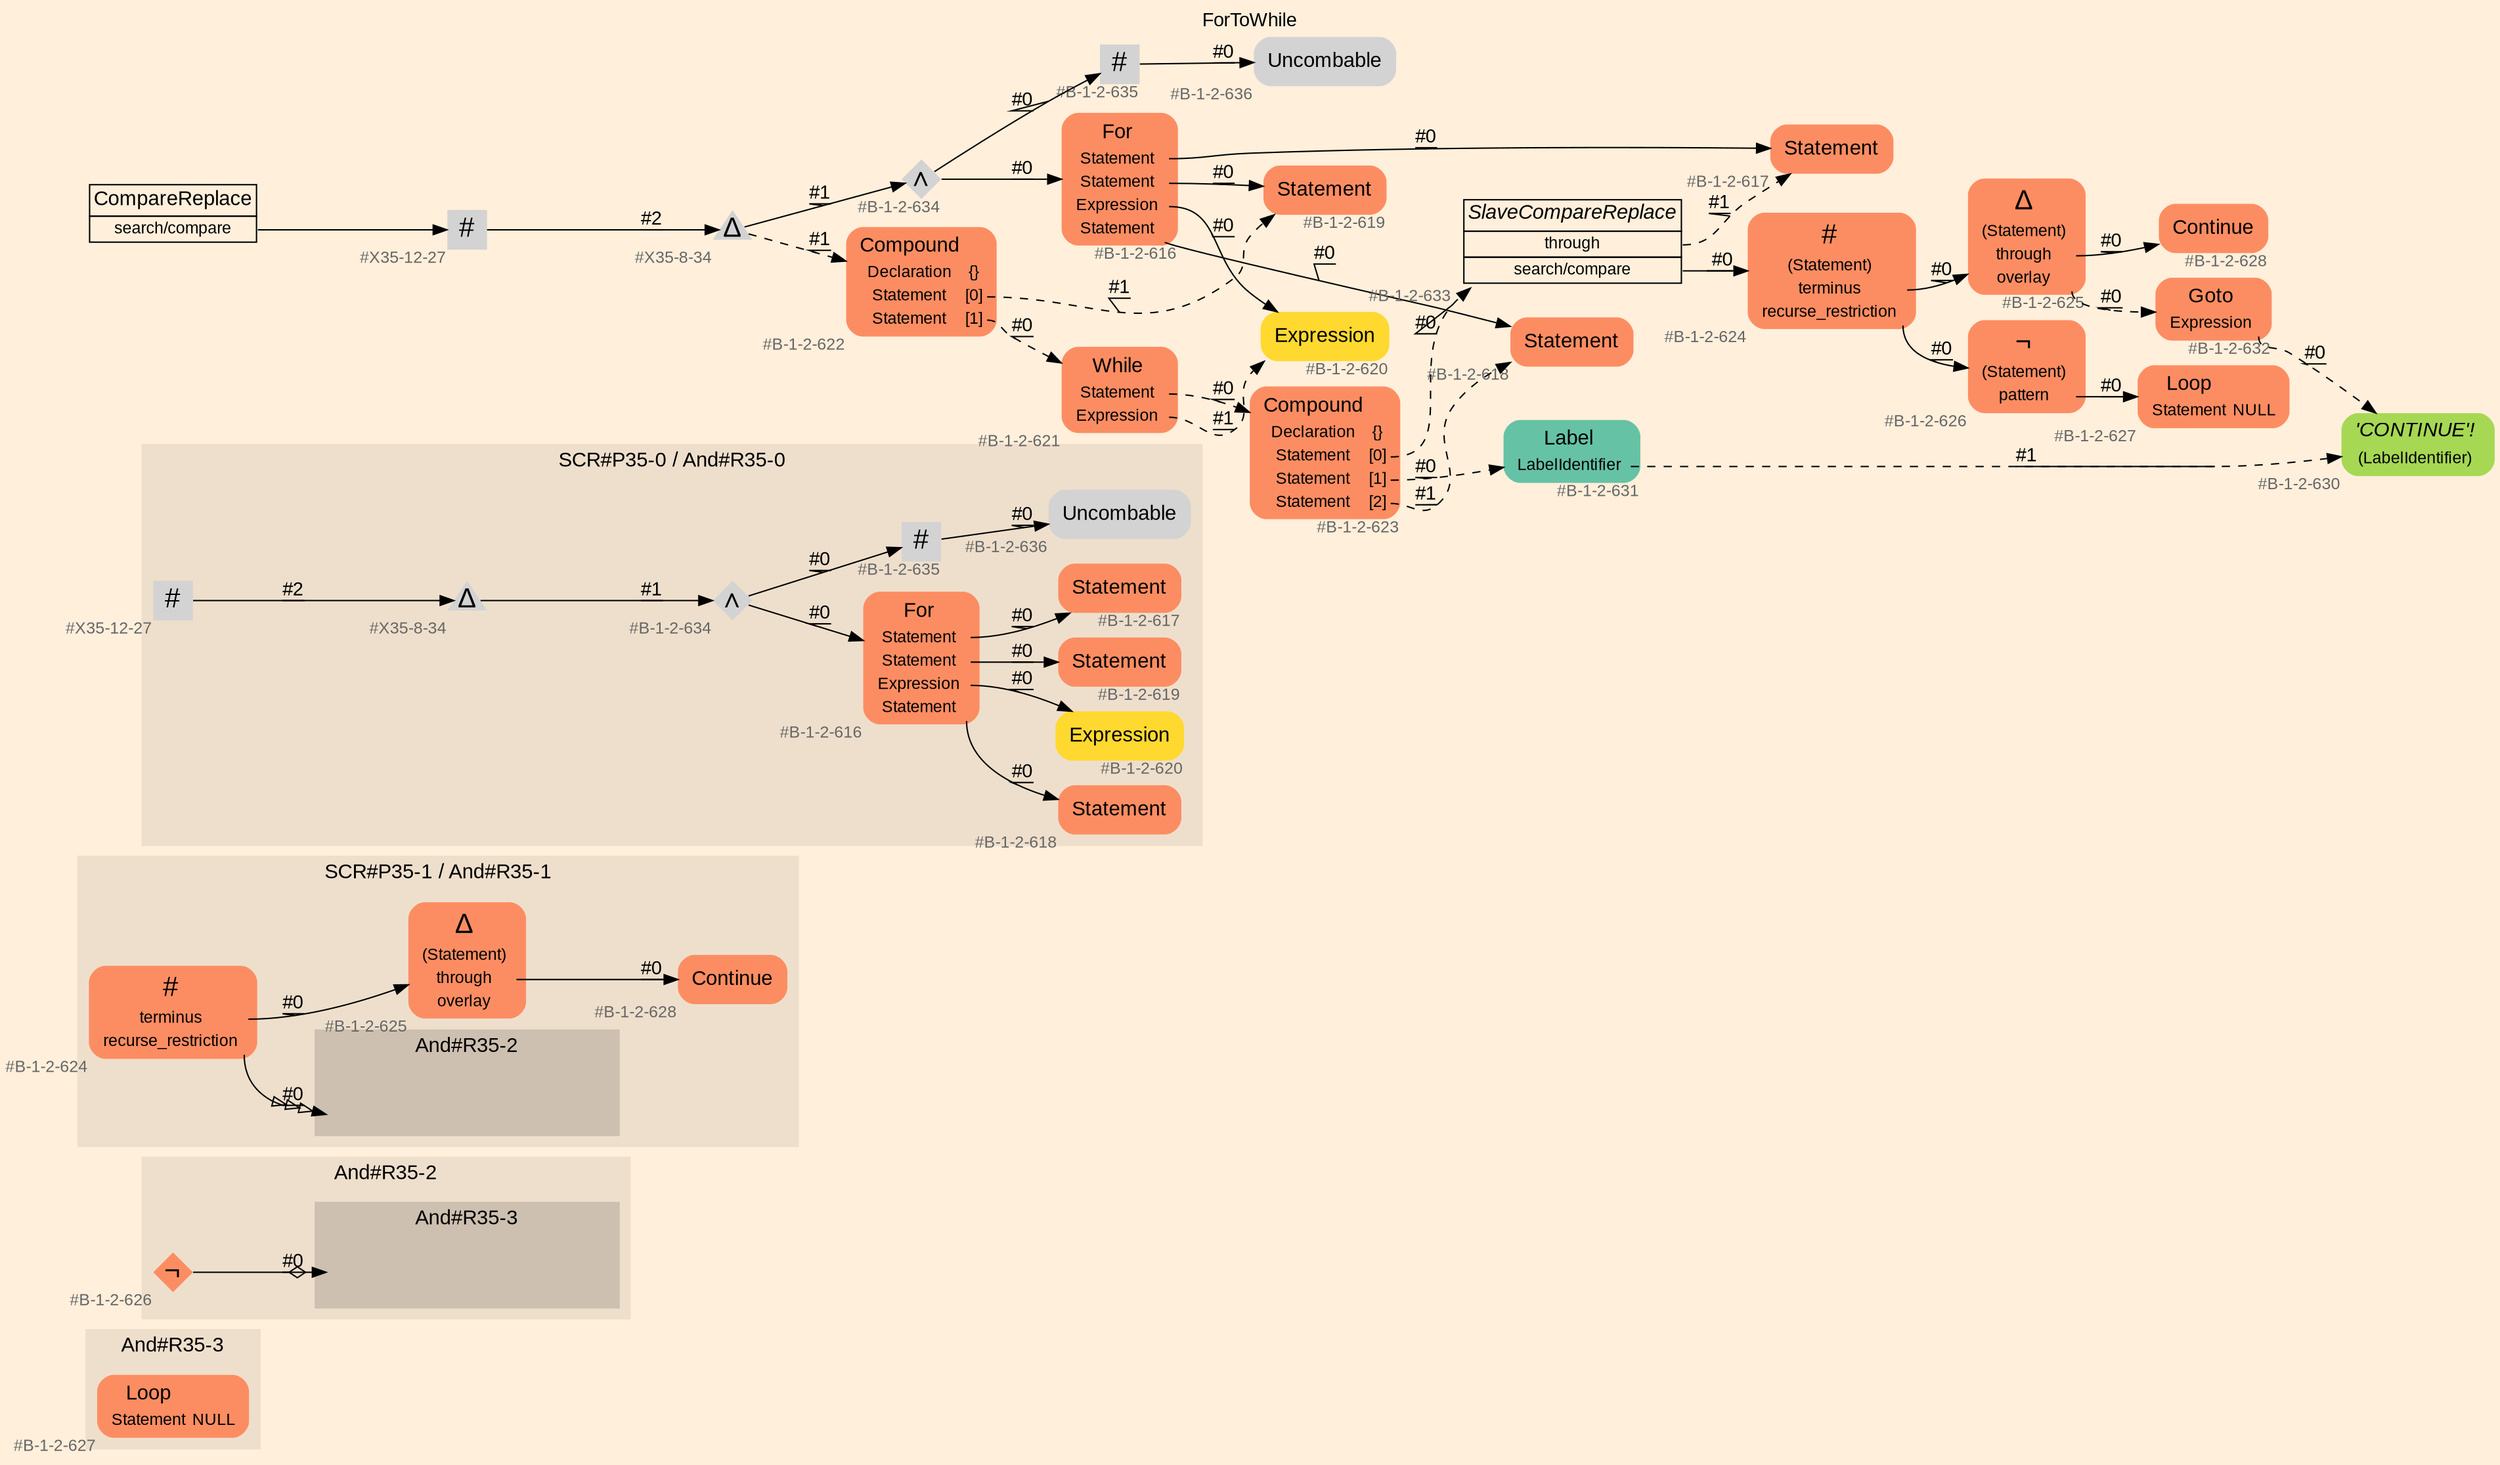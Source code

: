 digraph "ForToWhile" {
label = "ForToWhile"
labelloc = t
graph [
    rankdir = "LR"
    ranksep = 0.3
    bgcolor = antiquewhite1
    color = black
    fontcolor = black
    fontname = "Arial"
];
node [
    fontname = "Arial"
];
edge [
    fontname = "Arial"
];

// -------------------- figure And#R35-3 --------------------
// -------- region And#R35-3 ----------
subgraph "clusterAnd#R35-3" {
    label = "And#R35-3"
    style = "filled"
    color = antiquewhite2
    fontsize = "15"
    // -------- block And#R35-3/#B-1-2-627 ----------
    "And#R35-3/#B-1-2-627" [
        fillcolor = "/set28/2"
        xlabel = "#B-1-2-627"
        fontsize = "12"
        fontcolor = grey40
        shape = "plaintext"
        label = <<TABLE BORDER="0" CELLBORDER="0" CELLSPACING="0">
         <TR><TD><FONT COLOR="black" POINT-SIZE="15">Loop</FONT></TD></TR>
         <TR><TD><FONT COLOR="black" POINT-SIZE="12">Statement</FONT></TD><TD PORT="port0"><FONT COLOR="black" POINT-SIZE="12">NULL</FONT></TD></TR>
        </TABLE>>
        style = "rounded,filled"
    ];
    
}


// -------------------- figure And#R35-2 --------------------
// -------- region And#R35-2 ----------
subgraph "clusterAnd#R35-2" {
    label = "And#R35-2"
    style = "filled"
    color = antiquewhite2
    fontsize = "15"
    // -------- block And#R35-2/#B-1-2-626 ----------
    "And#R35-2/#B-1-2-626" [
        fillcolor = "/set28/2"
        xlabel = "#B-1-2-626"
        fontsize = "12"
        fontcolor = grey40
        shape = "diamond"
        label = <<FONT COLOR="black" POINT-SIZE="20">¬</FONT>>
        style = "filled"
        penwidth = 0.0
        fixedsize = true
        width = 0.4
        height = 0.4
    ];
    
    // -------- region And#R35-2/And#R35-3 ----------
    subgraph "clusterAnd#R35-2/And#R35-3" {
        label = "And#R35-3"
        style = "filled"
        color = antiquewhite3
        fontsize = "15"
        // -------- block And#R35-2/And#R35-3/#B-1-2-627 ----------
        "And#R35-2/And#R35-3/#B-1-2-627" [
            fillcolor = "/set28/2"
            xlabel = "#B-1-2-627"
            fontsize = "12"
            fontcolor = grey40
            shape = "none"
            style = "invisible"
        ];
        
    }
    
}

"And#R35-2/#B-1-2-626" -> "And#R35-2/And#R35-3/#B-1-2-627" [
    arrowhead="normalnoneodiamond"
    label = "#0"
    decorate = true
    color = black
    fontcolor = black
];


// -------------------- figure And#R35-1 --------------------
// -------- region And#R35-1 ----------
subgraph "clusterAnd#R35-1" {
    label = "SCR#P35-1 / And#R35-1"
    style = "filled"
    color = antiquewhite2
    fontsize = "15"
    // -------- block And#R35-1/#B-1-2-624 ----------
    "And#R35-1/#B-1-2-624" [
        fillcolor = "/set28/2"
        xlabel = "#B-1-2-624"
        fontsize = "12"
        fontcolor = grey40
        shape = "plaintext"
        label = <<TABLE BORDER="0" CELLBORDER="0" CELLSPACING="0">
         <TR><TD><FONT COLOR="black" POINT-SIZE="20">#</FONT></TD></TR>
         <TR><TD><FONT COLOR="black" POINT-SIZE="12">terminus</FONT></TD><TD PORT="port0"></TD></TR>
         <TR><TD><FONT COLOR="black" POINT-SIZE="12">recurse_restriction</FONT></TD><TD PORT="port1"></TD></TR>
        </TABLE>>
        style = "rounded,filled"
    ];
    
    // -------- block And#R35-1/#B-1-2-628 ----------
    "And#R35-1/#B-1-2-628" [
        fillcolor = "/set28/2"
        xlabel = "#B-1-2-628"
        fontsize = "12"
        fontcolor = grey40
        shape = "plaintext"
        label = <<TABLE BORDER="0" CELLBORDER="0" CELLSPACING="0">
         <TR><TD><FONT COLOR="black" POINT-SIZE="15">Continue</FONT></TD></TR>
        </TABLE>>
        style = "rounded,filled"
    ];
    
    // -------- block And#R35-1/#B-1-2-625 ----------
    "And#R35-1/#B-1-2-625" [
        fillcolor = "/set28/2"
        xlabel = "#B-1-2-625"
        fontsize = "12"
        fontcolor = grey40
        shape = "plaintext"
        label = <<TABLE BORDER="0" CELLBORDER="0" CELLSPACING="0">
         <TR><TD><FONT COLOR="black" POINT-SIZE="20">Δ</FONT></TD></TR>
         <TR><TD><FONT COLOR="black" POINT-SIZE="12">(Statement)</FONT></TD><TD PORT="port0"></TD></TR>
         <TR><TD><FONT COLOR="black" POINT-SIZE="12">through</FONT></TD><TD PORT="port1"></TD></TR>
         <TR><TD><FONT COLOR="black" POINT-SIZE="12">overlay</FONT></TD><TD PORT="port2"></TD></TR>
        </TABLE>>
        style = "rounded,filled"
    ];
    
    // -------- region And#R35-1/And#R35-2 ----------
    subgraph "clusterAnd#R35-1/And#R35-2" {
        label = "And#R35-2"
        style = "filled"
        color = antiquewhite3
        fontsize = "15"
        // -------- block And#R35-1/And#R35-2/#B-1-2-626 ----------
        "And#R35-1/And#R35-2/#B-1-2-626" [
            fillcolor = "/set28/2"
            xlabel = "#B-1-2-626"
            fontsize = "12"
            fontcolor = grey40
            shape = "none"
            style = "invisible"
        ];
        
    }
    
}

"And#R35-1/#B-1-2-624":port0 -> "And#R35-1/#B-1-2-625" [
    label = "#0"
    decorate = true
    color = black
    fontcolor = black
];

"And#R35-1/#B-1-2-624":port1 -> "And#R35-1/And#R35-2/#B-1-2-626" [
    arrowhead="normalonormalonormalonormal"
    label = "#0"
    decorate = true
    color = black
    fontcolor = black
];

"And#R35-1/#B-1-2-625":port1 -> "And#R35-1/#B-1-2-628" [
    label = "#0"
    decorate = true
    color = black
    fontcolor = black
];


// -------------------- figure And#R35-0 --------------------
// -------- region And#R35-0 ----------
subgraph "clusterAnd#R35-0" {
    label = "SCR#P35-0 / And#R35-0"
    style = "filled"
    color = antiquewhite2
    fontsize = "15"
    // -------- block And#R35-0/#B-1-2-619 ----------
    "And#R35-0/#B-1-2-619" [
        fillcolor = "/set28/2"
        xlabel = "#B-1-2-619"
        fontsize = "12"
        fontcolor = grey40
        shape = "plaintext"
        label = <<TABLE BORDER="0" CELLBORDER="0" CELLSPACING="0">
         <TR><TD><FONT COLOR="black" POINT-SIZE="15">Statement</FONT></TD></TR>
        </TABLE>>
        style = "rounded,filled"
    ];
    
    // -------- block And#R35-0/#B-1-2-636 ----------
    "And#R35-0/#B-1-2-636" [
        xlabel = "#B-1-2-636"
        fontsize = "12"
        fontcolor = grey40
        shape = "plaintext"
        label = <<TABLE BORDER="0" CELLBORDER="0" CELLSPACING="0">
         <TR><TD><FONT COLOR="black" POINT-SIZE="15">Uncombable</FONT></TD></TR>
        </TABLE>>
        style = "rounded,filled"
    ];
    
    // -------- block And#R35-0/#B-1-2-620 ----------
    "And#R35-0/#B-1-2-620" [
        fillcolor = "/set28/6"
        xlabel = "#B-1-2-620"
        fontsize = "12"
        fontcolor = grey40
        shape = "plaintext"
        label = <<TABLE BORDER="0" CELLBORDER="0" CELLSPACING="0">
         <TR><TD><FONT COLOR="black" POINT-SIZE="15">Expression</FONT></TD></TR>
        </TABLE>>
        style = "rounded,filled"
    ];
    
    // -------- block And#R35-0/#B-1-2-634 ----------
    "And#R35-0/#B-1-2-634" [
        xlabel = "#B-1-2-634"
        fontsize = "12"
        fontcolor = grey40
        shape = "diamond"
        label = <<FONT COLOR="black" POINT-SIZE="20">∧</FONT>>
        style = "filled"
        penwidth = 0.0
        fixedsize = true
        width = 0.4
        height = 0.4
    ];
    
    // -------- block And#R35-0/#X35-8-34 ----------
    "And#R35-0/#X35-8-34" [
        xlabel = "#X35-8-34"
        fontsize = "12"
        fontcolor = grey40
        shape = "triangle"
        label = <<FONT COLOR="black" POINT-SIZE="20">Δ</FONT>>
        style = "filled"
        penwidth = 0.0
        fixedsize = true
        width = 0.4
        height = 0.4
    ];
    
    // -------- block And#R35-0/#B-1-2-616 ----------
    "And#R35-0/#B-1-2-616" [
        fillcolor = "/set28/2"
        xlabel = "#B-1-2-616"
        fontsize = "12"
        fontcolor = grey40
        shape = "plaintext"
        label = <<TABLE BORDER="0" CELLBORDER="0" CELLSPACING="0">
         <TR><TD><FONT COLOR="black" POINT-SIZE="15">For</FONT></TD></TR>
         <TR><TD><FONT COLOR="black" POINT-SIZE="12">Statement</FONT></TD><TD PORT="port0"></TD></TR>
         <TR><TD><FONT COLOR="black" POINT-SIZE="12">Statement</FONT></TD><TD PORT="port1"></TD></TR>
         <TR><TD><FONT COLOR="black" POINT-SIZE="12">Expression</FONT></TD><TD PORT="port2"></TD></TR>
         <TR><TD><FONT COLOR="black" POINT-SIZE="12">Statement</FONT></TD><TD PORT="port3"></TD></TR>
        </TABLE>>
        style = "rounded,filled"
    ];
    
    // -------- block And#R35-0/#B-1-2-617 ----------
    "And#R35-0/#B-1-2-617" [
        fillcolor = "/set28/2"
        xlabel = "#B-1-2-617"
        fontsize = "12"
        fontcolor = grey40
        shape = "plaintext"
        label = <<TABLE BORDER="0" CELLBORDER="0" CELLSPACING="0">
         <TR><TD><FONT COLOR="black" POINT-SIZE="15">Statement</FONT></TD></TR>
        </TABLE>>
        style = "rounded,filled"
    ];
    
    // -------- block And#R35-0/#B-1-2-635 ----------
    "And#R35-0/#B-1-2-635" [
        xlabel = "#B-1-2-635"
        fontsize = "12"
        fontcolor = grey40
        shape = "square"
        label = <<FONT COLOR="black" POINT-SIZE="20">#</FONT>>
        style = "filled"
        penwidth = 0.0
        fixedsize = true
        width = 0.4
        height = 0.4
    ];
    
    // -------- block And#R35-0/#X35-12-27 ----------
    "And#R35-0/#X35-12-27" [
        xlabel = "#X35-12-27"
        fontsize = "12"
        fontcolor = grey40
        shape = "square"
        label = <<FONT COLOR="black" POINT-SIZE="20">#</FONT>>
        style = "filled"
        penwidth = 0.0
        fixedsize = true
        width = 0.4
        height = 0.4
    ];
    
    // -------- block And#R35-0/#B-1-2-618 ----------
    "And#R35-0/#B-1-2-618" [
        fillcolor = "/set28/2"
        xlabel = "#B-1-2-618"
        fontsize = "12"
        fontcolor = grey40
        shape = "plaintext"
        label = <<TABLE BORDER="0" CELLBORDER="0" CELLSPACING="0">
         <TR><TD><FONT COLOR="black" POINT-SIZE="15">Statement</FONT></TD></TR>
        </TABLE>>
        style = "rounded,filled"
    ];
    
}

"And#R35-0/#B-1-2-634" -> "And#R35-0/#B-1-2-616" [
    label = "#0"
    decorate = true
    color = black
    fontcolor = black
];

"And#R35-0/#B-1-2-634" -> "And#R35-0/#B-1-2-635" [
    label = "#0"
    decorate = true
    color = black
    fontcolor = black
];

"And#R35-0/#X35-8-34" -> "And#R35-0/#B-1-2-634" [
    label = "#1"
    decorate = true
    color = black
    fontcolor = black
];

"And#R35-0/#B-1-2-616":port0 -> "And#R35-0/#B-1-2-617" [
    label = "#0"
    decorate = true
    color = black
    fontcolor = black
];

"And#R35-0/#B-1-2-616":port1 -> "And#R35-0/#B-1-2-619" [
    label = "#0"
    decorate = true
    color = black
    fontcolor = black
];

"And#R35-0/#B-1-2-616":port2 -> "And#R35-0/#B-1-2-620" [
    label = "#0"
    decorate = true
    color = black
    fontcolor = black
];

"And#R35-0/#B-1-2-616":port3 -> "And#R35-0/#B-1-2-618" [
    label = "#0"
    decorate = true
    color = black
    fontcolor = black
];

"And#R35-0/#B-1-2-635" -> "And#R35-0/#B-1-2-636" [
    label = "#0"
    decorate = true
    color = black
    fontcolor = black
];

"And#R35-0/#X35-12-27" -> "And#R35-0/#X35-8-34" [
    label = "#2"
    decorate = true
    color = black
    fontcolor = black
];


// -------------------- transformation figure --------------------
// -------- block CR#X35-10-35 ----------
"CR#X35-10-35" [
    fillcolor = antiquewhite1
    fontsize = "12"
    fontcolor = grey40
    shape = "plaintext"
    label = <<TABLE BORDER="0" CELLBORDER="1" CELLSPACING="0">
     <TR><TD><FONT COLOR="black" POINT-SIZE="15">CompareReplace</FONT></TD></TR>
     <TR><TD PORT="port0"><FONT COLOR="black" POINT-SIZE="12">search/compare</FONT></TD></TR>
    </TABLE>>
    style = "filled"
    color = black
];

// -------- block #X35-12-27 ----------
"#X35-12-27" [
    xlabel = "#X35-12-27"
    fontsize = "12"
    fontcolor = grey40
    shape = "square"
    label = <<FONT COLOR="black" POINT-SIZE="20">#</FONT>>
    style = "filled"
    penwidth = 0.0
    fixedsize = true
    width = 0.4
    height = 0.4
];

// -------- block #X35-8-34 ----------
"#X35-8-34" [
    xlabel = "#X35-8-34"
    fontsize = "12"
    fontcolor = grey40
    shape = "triangle"
    label = <<FONT COLOR="black" POINT-SIZE="20">Δ</FONT>>
    style = "filled"
    penwidth = 0.0
    fixedsize = true
    width = 0.4
    height = 0.4
];

// -------- block #B-1-2-634 ----------
"#B-1-2-634" [
    xlabel = "#B-1-2-634"
    fontsize = "12"
    fontcolor = grey40
    shape = "diamond"
    label = <<FONT COLOR="black" POINT-SIZE="20">∧</FONT>>
    style = "filled"
    penwidth = 0.0
    fixedsize = true
    width = 0.4
    height = 0.4
];

// -------- block #B-1-2-616 ----------
"#B-1-2-616" [
    fillcolor = "/set28/2"
    xlabel = "#B-1-2-616"
    fontsize = "12"
    fontcolor = grey40
    shape = "plaintext"
    label = <<TABLE BORDER="0" CELLBORDER="0" CELLSPACING="0">
     <TR><TD><FONT COLOR="black" POINT-SIZE="15">For</FONT></TD></TR>
     <TR><TD><FONT COLOR="black" POINT-SIZE="12">Statement</FONT></TD><TD PORT="port0"></TD></TR>
     <TR><TD><FONT COLOR="black" POINT-SIZE="12">Statement</FONT></TD><TD PORT="port1"></TD></TR>
     <TR><TD><FONT COLOR="black" POINT-SIZE="12">Expression</FONT></TD><TD PORT="port2"></TD></TR>
     <TR><TD><FONT COLOR="black" POINT-SIZE="12">Statement</FONT></TD><TD PORT="port3"></TD></TR>
    </TABLE>>
    style = "rounded,filled"
];

// -------- block #B-1-2-617 ----------
"#B-1-2-617" [
    fillcolor = "/set28/2"
    xlabel = "#B-1-2-617"
    fontsize = "12"
    fontcolor = grey40
    shape = "plaintext"
    label = <<TABLE BORDER="0" CELLBORDER="0" CELLSPACING="0">
     <TR><TD><FONT COLOR="black" POINT-SIZE="15">Statement</FONT></TD></TR>
    </TABLE>>
    style = "rounded,filled"
];

// -------- block #B-1-2-619 ----------
"#B-1-2-619" [
    fillcolor = "/set28/2"
    xlabel = "#B-1-2-619"
    fontsize = "12"
    fontcolor = grey40
    shape = "plaintext"
    label = <<TABLE BORDER="0" CELLBORDER="0" CELLSPACING="0">
     <TR><TD><FONT COLOR="black" POINT-SIZE="15">Statement</FONT></TD></TR>
    </TABLE>>
    style = "rounded,filled"
];

// -------- block #B-1-2-620 ----------
"#B-1-2-620" [
    fillcolor = "/set28/6"
    xlabel = "#B-1-2-620"
    fontsize = "12"
    fontcolor = grey40
    shape = "plaintext"
    label = <<TABLE BORDER="0" CELLBORDER="0" CELLSPACING="0">
     <TR><TD><FONT COLOR="black" POINT-SIZE="15">Expression</FONT></TD></TR>
    </TABLE>>
    style = "rounded,filled"
];

// -------- block #B-1-2-618 ----------
"#B-1-2-618" [
    fillcolor = "/set28/2"
    xlabel = "#B-1-2-618"
    fontsize = "12"
    fontcolor = grey40
    shape = "plaintext"
    label = <<TABLE BORDER="0" CELLBORDER="0" CELLSPACING="0">
     <TR><TD><FONT COLOR="black" POINT-SIZE="15">Statement</FONT></TD></TR>
    </TABLE>>
    style = "rounded,filled"
];

// -------- block #B-1-2-635 ----------
"#B-1-2-635" [
    xlabel = "#B-1-2-635"
    fontsize = "12"
    fontcolor = grey40
    shape = "square"
    label = <<FONT COLOR="black" POINT-SIZE="20">#</FONT>>
    style = "filled"
    penwidth = 0.0
    fixedsize = true
    width = 0.4
    height = 0.4
];

// -------- block #B-1-2-636 ----------
"#B-1-2-636" [
    xlabel = "#B-1-2-636"
    fontsize = "12"
    fontcolor = grey40
    shape = "plaintext"
    label = <<TABLE BORDER="0" CELLBORDER="0" CELLSPACING="0">
     <TR><TD><FONT COLOR="black" POINT-SIZE="15">Uncombable</FONT></TD></TR>
    </TABLE>>
    style = "rounded,filled"
];

// -------- block #B-1-2-622 ----------
"#B-1-2-622" [
    fillcolor = "/set28/2"
    xlabel = "#B-1-2-622"
    fontsize = "12"
    fontcolor = grey40
    shape = "plaintext"
    label = <<TABLE BORDER="0" CELLBORDER="0" CELLSPACING="0">
     <TR><TD><FONT COLOR="black" POINT-SIZE="15">Compound</FONT></TD></TR>
     <TR><TD><FONT COLOR="black" POINT-SIZE="12">Declaration</FONT></TD><TD PORT="port0"><FONT COLOR="black" POINT-SIZE="12">{}</FONT></TD></TR>
     <TR><TD><FONT COLOR="black" POINT-SIZE="12">Statement</FONT></TD><TD PORT="port1"><FONT COLOR="black" POINT-SIZE="12">[0]</FONT></TD></TR>
     <TR><TD><FONT COLOR="black" POINT-SIZE="12">Statement</FONT></TD><TD PORT="port2"><FONT COLOR="black" POINT-SIZE="12">[1]</FONT></TD></TR>
    </TABLE>>
    style = "rounded,filled"
];

// -------- block #B-1-2-621 ----------
"#B-1-2-621" [
    fillcolor = "/set28/2"
    xlabel = "#B-1-2-621"
    fontsize = "12"
    fontcolor = grey40
    shape = "plaintext"
    label = <<TABLE BORDER="0" CELLBORDER="0" CELLSPACING="0">
     <TR><TD><FONT COLOR="black" POINT-SIZE="15">While</FONT></TD></TR>
     <TR><TD><FONT COLOR="black" POINT-SIZE="12">Statement</FONT></TD><TD PORT="port0"></TD></TR>
     <TR><TD><FONT COLOR="black" POINT-SIZE="12">Expression</FONT></TD><TD PORT="port1"></TD></TR>
    </TABLE>>
    style = "rounded,filled"
];

// -------- block #B-1-2-623 ----------
"#B-1-2-623" [
    fillcolor = "/set28/2"
    xlabel = "#B-1-2-623"
    fontsize = "12"
    fontcolor = grey40
    shape = "plaintext"
    label = <<TABLE BORDER="0" CELLBORDER="0" CELLSPACING="0">
     <TR><TD><FONT COLOR="black" POINT-SIZE="15">Compound</FONT></TD></TR>
     <TR><TD><FONT COLOR="black" POINT-SIZE="12">Declaration</FONT></TD><TD PORT="port0"><FONT COLOR="black" POINT-SIZE="12">{}</FONT></TD></TR>
     <TR><TD><FONT COLOR="black" POINT-SIZE="12">Statement</FONT></TD><TD PORT="port1"><FONT COLOR="black" POINT-SIZE="12">[0]</FONT></TD></TR>
     <TR><TD><FONT COLOR="black" POINT-SIZE="12">Statement</FONT></TD><TD PORT="port2"><FONT COLOR="black" POINT-SIZE="12">[1]</FONT></TD></TR>
     <TR><TD><FONT COLOR="black" POINT-SIZE="12">Statement</FONT></TD><TD PORT="port3"><FONT COLOR="black" POINT-SIZE="12">[2]</FONT></TD></TR>
    </TABLE>>
    style = "rounded,filled"
];

// -------- block #B-1-2-633 ----------
"#B-1-2-633" [
    fillcolor = antiquewhite1
    xlabel = "#B-1-2-633"
    fontsize = "12"
    fontcolor = grey40
    shape = "plaintext"
    label = <<TABLE BORDER="0" CELLBORDER="1" CELLSPACING="0">
     <TR><TD><FONT COLOR="black" POINT-SIZE="15"><I>SlaveCompareReplace</I></FONT></TD></TR>
     <TR><TD PORT="port0"><FONT COLOR="black" POINT-SIZE="12">through</FONT></TD></TR>
     <TR><TD PORT="port1"><FONT COLOR="black" POINT-SIZE="12">search/compare</FONT></TD></TR>
    </TABLE>>
    style = "filled"
    color = black
];

// -------- block #B-1-2-624 ----------
"#B-1-2-624" [
    fillcolor = "/set28/2"
    xlabel = "#B-1-2-624"
    fontsize = "12"
    fontcolor = grey40
    shape = "plaintext"
    label = <<TABLE BORDER="0" CELLBORDER="0" CELLSPACING="0">
     <TR><TD><FONT COLOR="black" POINT-SIZE="20">#</FONT></TD></TR>
     <TR><TD><FONT COLOR="black" POINT-SIZE="12">(Statement)</FONT></TD><TD PORT="port0"></TD></TR>
     <TR><TD><FONT COLOR="black" POINT-SIZE="12">terminus</FONT></TD><TD PORT="port1"></TD></TR>
     <TR><TD><FONT COLOR="black" POINT-SIZE="12">recurse_restriction</FONT></TD><TD PORT="port2"></TD></TR>
    </TABLE>>
    style = "rounded,filled"
];

// -------- block #B-1-2-625 ----------
"#B-1-2-625" [
    fillcolor = "/set28/2"
    xlabel = "#B-1-2-625"
    fontsize = "12"
    fontcolor = grey40
    shape = "plaintext"
    label = <<TABLE BORDER="0" CELLBORDER="0" CELLSPACING="0">
     <TR><TD><FONT COLOR="black" POINT-SIZE="20">Δ</FONT></TD></TR>
     <TR><TD><FONT COLOR="black" POINT-SIZE="12">(Statement)</FONT></TD><TD PORT="port0"></TD></TR>
     <TR><TD><FONT COLOR="black" POINT-SIZE="12">through</FONT></TD><TD PORT="port1"></TD></TR>
     <TR><TD><FONT COLOR="black" POINT-SIZE="12">overlay</FONT></TD><TD PORT="port2"></TD></TR>
    </TABLE>>
    style = "rounded,filled"
];

// -------- block #B-1-2-628 ----------
"#B-1-2-628" [
    fillcolor = "/set28/2"
    xlabel = "#B-1-2-628"
    fontsize = "12"
    fontcolor = grey40
    shape = "plaintext"
    label = <<TABLE BORDER="0" CELLBORDER="0" CELLSPACING="0">
     <TR><TD><FONT COLOR="black" POINT-SIZE="15">Continue</FONT></TD></TR>
    </TABLE>>
    style = "rounded,filled"
];

// -------- block #B-1-2-632 ----------
"#B-1-2-632" [
    fillcolor = "/set28/2"
    xlabel = "#B-1-2-632"
    fontsize = "12"
    fontcolor = grey40
    shape = "plaintext"
    label = <<TABLE BORDER="0" CELLBORDER="0" CELLSPACING="0">
     <TR><TD><FONT COLOR="black" POINT-SIZE="15">Goto</FONT></TD></TR>
     <TR><TD><FONT COLOR="black" POINT-SIZE="12">Expression</FONT></TD><TD PORT="port0"></TD></TR>
    </TABLE>>
    style = "rounded,filled"
];

// -------- block #B-1-2-630 ----------
"#B-1-2-630" [
    fillcolor = "/set28/5"
    xlabel = "#B-1-2-630"
    fontsize = "12"
    fontcolor = grey40
    shape = "plaintext"
    label = <<TABLE BORDER="0" CELLBORDER="0" CELLSPACING="0">
     <TR><TD><FONT COLOR="black" POINT-SIZE="15"><I>'CONTINUE'!</I></FONT></TD></TR>
     <TR><TD><FONT COLOR="black" POINT-SIZE="12">(LabelIdentifier)</FONT></TD><TD PORT="port0"></TD></TR>
    </TABLE>>
    style = "rounded,filled"
];

// -------- block #B-1-2-626 ----------
"#B-1-2-626" [
    fillcolor = "/set28/2"
    xlabel = "#B-1-2-626"
    fontsize = "12"
    fontcolor = grey40
    shape = "plaintext"
    label = <<TABLE BORDER="0" CELLBORDER="0" CELLSPACING="0">
     <TR><TD><FONT COLOR="black" POINT-SIZE="20">¬</FONT></TD></TR>
     <TR><TD><FONT COLOR="black" POINT-SIZE="12">(Statement)</FONT></TD><TD PORT="port0"></TD></TR>
     <TR><TD><FONT COLOR="black" POINT-SIZE="12">pattern</FONT></TD><TD PORT="port1"></TD></TR>
    </TABLE>>
    style = "rounded,filled"
];

// -------- block #B-1-2-627 ----------
"#B-1-2-627" [
    fillcolor = "/set28/2"
    xlabel = "#B-1-2-627"
    fontsize = "12"
    fontcolor = grey40
    shape = "plaintext"
    label = <<TABLE BORDER="0" CELLBORDER="0" CELLSPACING="0">
     <TR><TD><FONT COLOR="black" POINT-SIZE="15">Loop</FONT></TD></TR>
     <TR><TD><FONT COLOR="black" POINT-SIZE="12">Statement</FONT></TD><TD PORT="port0"><FONT COLOR="black" POINT-SIZE="12">NULL</FONT></TD></TR>
    </TABLE>>
    style = "rounded,filled"
];

// -------- block #B-1-2-631 ----------
"#B-1-2-631" [
    fillcolor = "/set28/1"
    xlabel = "#B-1-2-631"
    fontsize = "12"
    fontcolor = grey40
    shape = "plaintext"
    label = <<TABLE BORDER="0" CELLBORDER="0" CELLSPACING="0">
     <TR><TD><FONT COLOR="black" POINT-SIZE="15">Label</FONT></TD></TR>
     <TR><TD><FONT COLOR="black" POINT-SIZE="12">LabelIdentifier</FONT></TD><TD PORT="port0"></TD></TR>
    </TABLE>>
    style = "rounded,filled"
];

"CR#X35-10-35":port0 -> "#X35-12-27" [
    label = ""
    decorate = true
    color = black
    fontcolor = black
];

"#X35-12-27" -> "#X35-8-34" [
    label = "#2"
    decorate = true
    color = black
    fontcolor = black
];

"#X35-8-34" -> "#B-1-2-634" [
    label = "#1"
    decorate = true
    color = black
    fontcolor = black
];

"#X35-8-34" -> "#B-1-2-622" [
    style="dashed"
    label = "#1"
    decorate = true
    color = black
    fontcolor = black
];

"#B-1-2-634" -> "#B-1-2-616" [
    label = "#0"
    decorate = true
    color = black
    fontcolor = black
];

"#B-1-2-634" -> "#B-1-2-635" [
    label = "#0"
    decorate = true
    color = black
    fontcolor = black
];

"#B-1-2-616":port0 -> "#B-1-2-617" [
    label = "#0"
    decorate = true
    color = black
    fontcolor = black
];

"#B-1-2-616":port1 -> "#B-1-2-619" [
    label = "#0"
    decorate = true
    color = black
    fontcolor = black
];

"#B-1-2-616":port2 -> "#B-1-2-620" [
    label = "#0"
    decorate = true
    color = black
    fontcolor = black
];

"#B-1-2-616":port3 -> "#B-1-2-618" [
    label = "#0"
    decorate = true
    color = black
    fontcolor = black
];

"#B-1-2-635" -> "#B-1-2-636" [
    label = "#0"
    decorate = true
    color = black
    fontcolor = black
];

"#B-1-2-622":port1 -> "#B-1-2-619" [
    style="dashed"
    label = "#1"
    decorate = true
    color = black
    fontcolor = black
];

"#B-1-2-622":port2 -> "#B-1-2-621" [
    style="dashed"
    label = "#0"
    decorate = true
    color = black
    fontcolor = black
];

"#B-1-2-621":port0 -> "#B-1-2-623" [
    style="dashed"
    label = "#0"
    decorate = true
    color = black
    fontcolor = black
];

"#B-1-2-621":port1 -> "#B-1-2-620" [
    style="dashed"
    label = "#1"
    decorate = true
    color = black
    fontcolor = black
];

"#B-1-2-623":port1 -> "#B-1-2-633" [
    style="dashed"
    label = "#0"
    decorate = true
    color = black
    fontcolor = black
];

"#B-1-2-623":port2 -> "#B-1-2-631" [
    style="dashed"
    label = "#0"
    decorate = true
    color = black
    fontcolor = black
];

"#B-1-2-623":port3 -> "#B-1-2-618" [
    style="dashed"
    label = "#1"
    decorate = true
    color = black
    fontcolor = black
];

"#B-1-2-633":port0 -> "#B-1-2-617" [
    style="dashed"
    label = "#1"
    decorate = true
    color = black
    fontcolor = black
];

"#B-1-2-633":port1 -> "#B-1-2-624" [
    label = " #0"
    decorate = true
    color = black
    fontcolor = black
];

"#B-1-2-624":port1 -> "#B-1-2-625" [
    label = "#0"
    decorate = true
    color = black
    fontcolor = black
];

"#B-1-2-624":port2 -> "#B-1-2-626" [
    label = "#0"
    decorate = true
    color = black
    fontcolor = black
];

"#B-1-2-625":port1 -> "#B-1-2-628" [
    label = "#0"
    decorate = true
    color = black
    fontcolor = black
];

"#B-1-2-625":port2 -> "#B-1-2-632" [
    style="dashed"
    label = "#0"
    decorate = true
    color = black
    fontcolor = black
];

"#B-1-2-632":port0 -> "#B-1-2-630" [
    style="dashed"
    label = "#0"
    decorate = true
    color = black
    fontcolor = black
];

"#B-1-2-626":port1 -> "#B-1-2-627" [
    label = "#0"
    decorate = true
    color = black
    fontcolor = black
];

"#B-1-2-631":port0 -> "#B-1-2-630" [
    style="dashed"
    label = "#1"
    decorate = true
    color = black
    fontcolor = black
];


}
